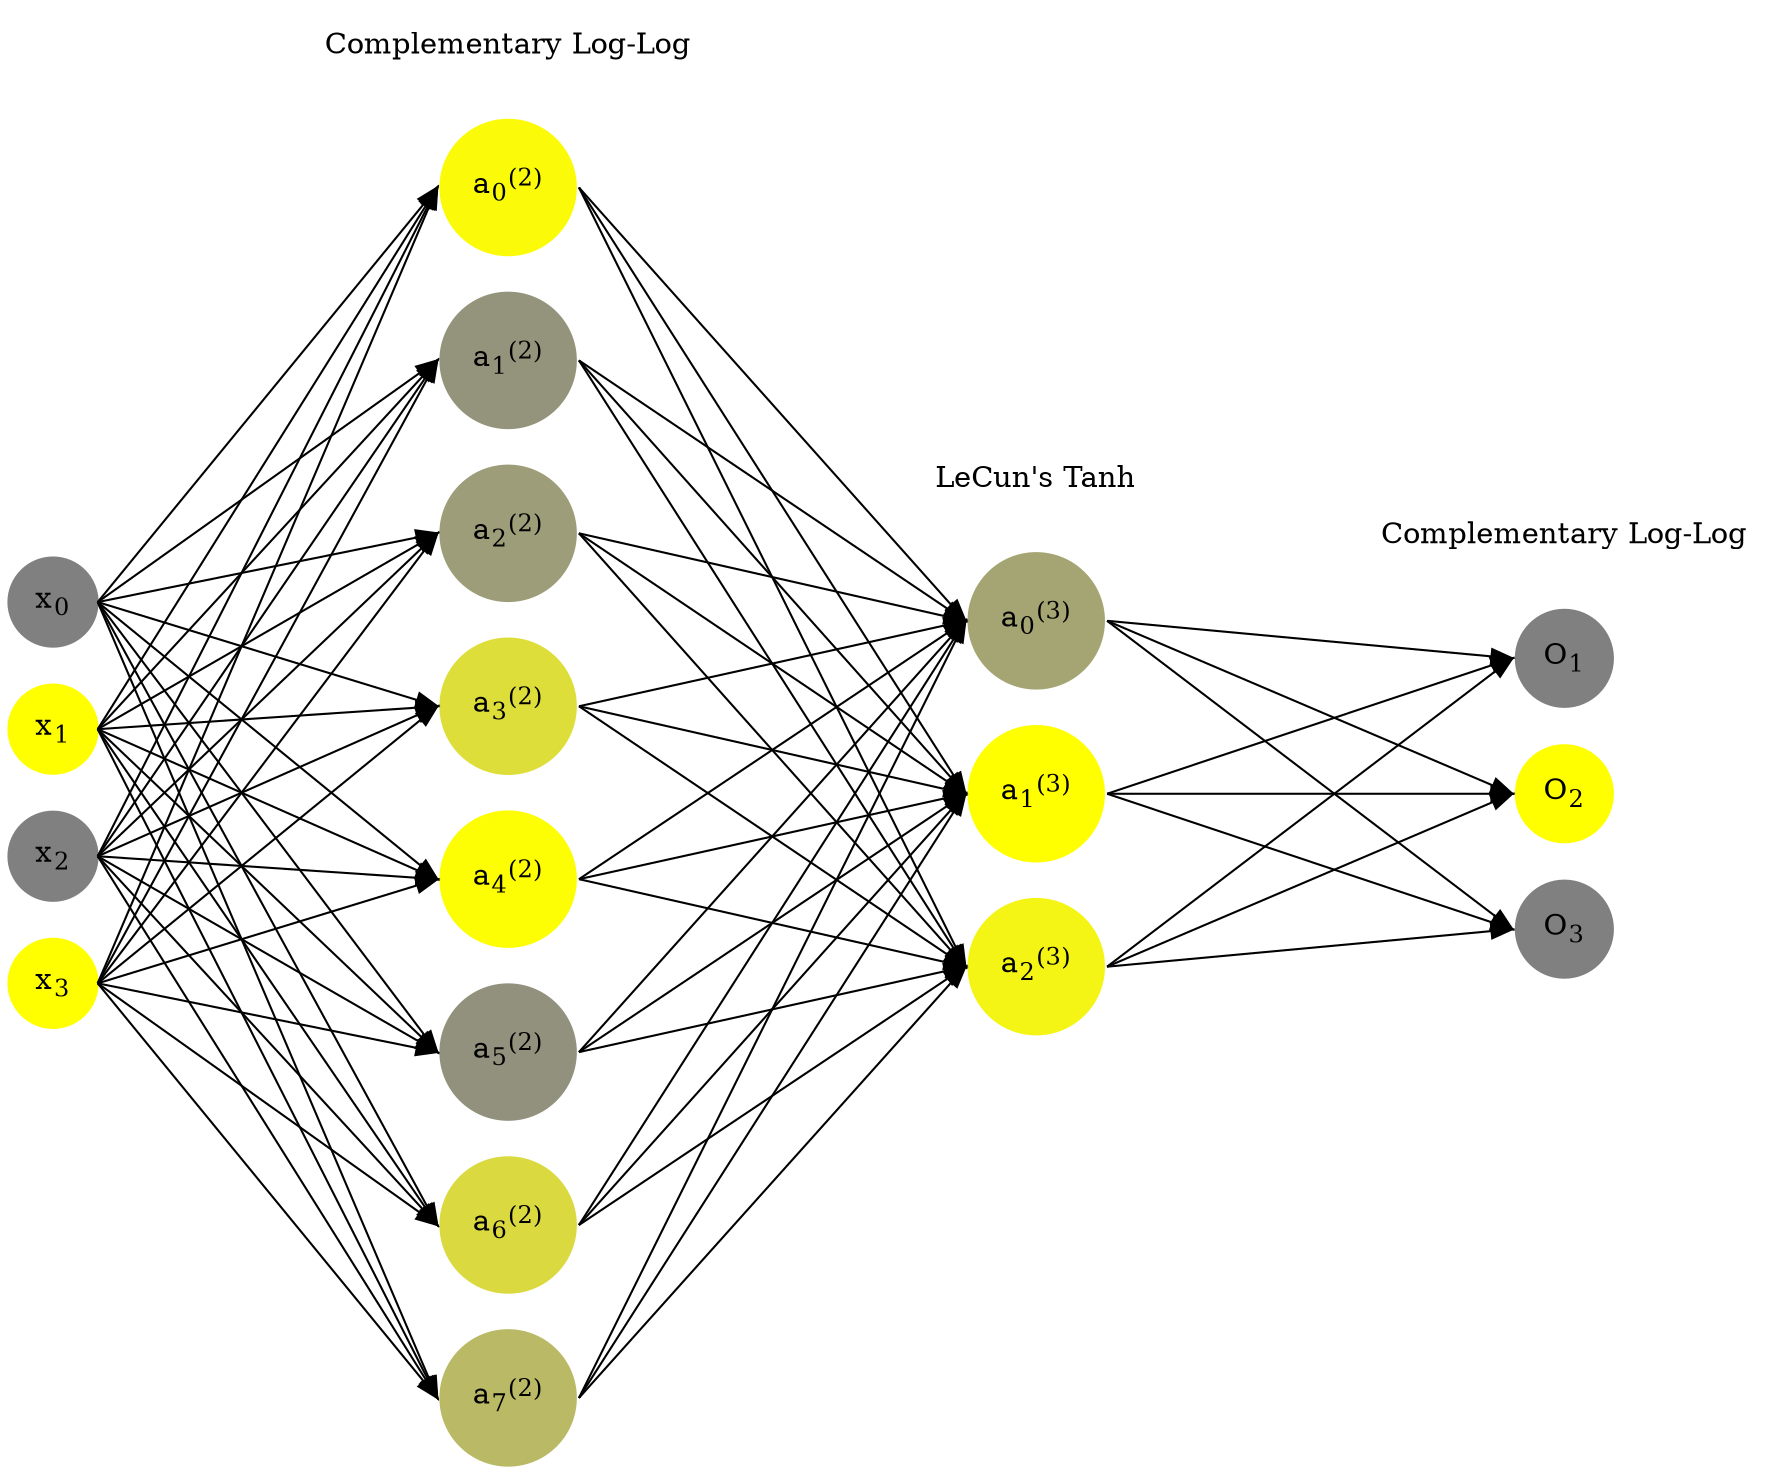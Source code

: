 digraph G {
	rankdir = LR;
	splines=false;
	edge[style=invis];
	ranksep= 1.4;
	{
	node [shape=circle, color="0.1667, 0.0, 0.5", style=filled, fillcolor="0.1667, 0.0, 0.5"];
	x0 [label=<x<sub>0</sub>>];
	}
	{
	node [shape=circle, color="0.1667, 1.0, 1.0", style=filled, fillcolor="0.1667, 1.0, 1.0"];
	x1 [label=<x<sub>1</sub>>];
	}
	{
	node [shape=circle, color="0.1667, 0.0, 0.5", style=filled, fillcolor="0.1667, 0.0, 0.5"];
	x2 [label=<x<sub>2</sub>>];
	}
	{
	node [shape=circle, color="0.1667, 1.0, 1.0", style=filled, fillcolor="0.1667, 1.0, 1.0"];
	x3 [label=<x<sub>3</sub>>];
	}
	{
	node [shape=circle, color="0.1667, 0.961724, 0.980862", style=filled, fillcolor="0.1667, 0.961724, 0.980862"];
	a02 [label=<a<sub>0</sub><sup>(2)</sup>>];
	}
	{
	node [shape=circle, color="0.1667, 0.161357, 0.580679", style=filled, fillcolor="0.1667, 0.161357, 0.580679"];
	a12 [label=<a<sub>1</sub><sup>(2)</sup>>];
	}
	{
	node [shape=circle, color="0.1667, 0.228773, 0.614387", style=filled, fillcolor="0.1667, 0.228773, 0.614387"];
	a22 [label=<a<sub>2</sub><sup>(2)</sup>>];
	}
	{
	node [shape=circle, color="0.1667, 0.736394, 0.868197", style=filled, fillcolor="0.1667, 0.736394, 0.868197"];
	a32 [label=<a<sub>3</sub><sup>(2)</sup>>];
	}
	{
	node [shape=circle, color="0.1667, 0.981725, 0.990862", style=filled, fillcolor="0.1667, 0.981725, 0.990862"];
	a42 [label=<a<sub>4</sub><sup>(2)</sup>>];
	}
	{
	node [shape=circle, color="0.1667, 0.135031, 0.567516", style=filled, fillcolor="0.1667, 0.135031, 0.567516"];
	a52 [label=<a<sub>5</sub><sup>(2)</sup>>];
	}
	{
	node [shape=circle, color="0.1667, 0.705509, 0.852754", style=filled, fillcolor="0.1667, 0.705509, 0.852754"];
	a62 [label=<a<sub>6</sub><sup>(2)</sup>>];
	}
	{
	node [shape=circle, color="0.1667, 0.448445, 0.724223", style=filled, fillcolor="0.1667, 0.448445, 0.724223"];
	a72 [label=<a<sub>7</sub><sup>(2)</sup>>];
	}
	{
	node [shape=circle, color="0.1667, 0.294803, 0.647401", style=filled, fillcolor="0.1667, 0.294803, 0.647401"];
	a03 [label=<a<sub>0</sub><sup>(3)</sup>>];
	}
	{
	node [shape=circle, color="0.1667, 1.606656, 1.303328", style=filled, fillcolor="0.1667, 1.606656, 1.303328"];
	a13 [label=<a<sub>1</sub><sup>(3)</sup>>];
	}
	{
	node [shape=circle, color="0.1667, 0.913834, 0.956917", style=filled, fillcolor="0.1667, 0.913834, 0.956917"];
	a23 [label=<a<sub>2</sub><sup>(3)</sup>>];
	}
	{
	node [shape=circle, color="0.1667, 0.0, 0.5", style=filled, fillcolor="0.1667, 0.0, 0.5"];
	O1 [label=<O<sub>1</sub>>];
	}
	{
	node [shape=circle, color="0.1667, 1.0, 1.0", style=filled, fillcolor="0.1667, 1.0, 1.0"];
	O2 [label=<O<sub>2</sub>>];
	}
	{
	node [shape=circle, color="0.1667, 0.0, 0.5", style=filled, fillcolor="0.1667, 0.0, 0.5"];
	O3 [label=<O<sub>3</sub>>];
	}
	{
	rank=same;
	x0->x1->x2->x3;
	}
	{
	rank=same;
	a02->a12->a22->a32->a42->a52->a62->a72;
	}
	{
	rank=same;
	a03->a13->a23;
	}
	{
	rank=same;
	O1->O2->O3;
	}
	l1 [shape=plaintext,label="Complementary Log-Log"];
	l1->a02;
	{rank=same; l1;a02};
	l2 [shape=plaintext,label="LeCun's Tanh"];
	l2->a03;
	{rank=same; l2;a03};
	l3 [shape=plaintext,label="Complementary Log-Log"];
	l3->O1;
	{rank=same; l3;O1};
edge[style=solid, tailport=e, headport=w];
	{x0;x1;x2;x3} -> {a02;a12;a22;a32;a42;a52;a62;a72};
	{a02;a12;a22;a32;a42;a52;a62;a72} -> {a03;a13;a23};
	{a03;a13;a23} -> {O1,O2,O3};
}